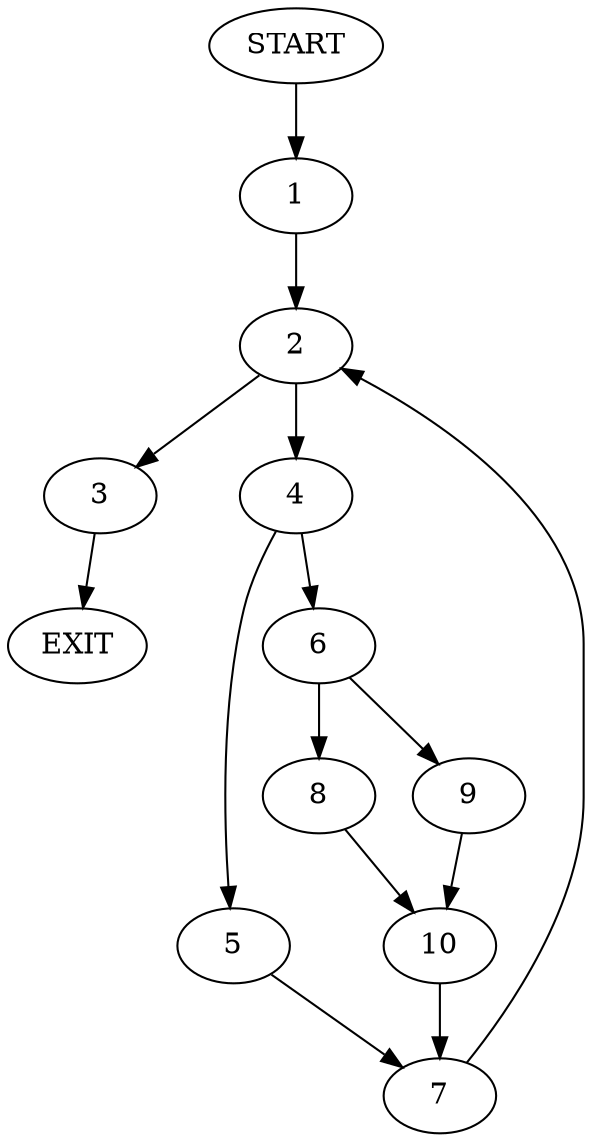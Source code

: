 digraph {
0 [label="START"]
11 [label="EXIT"]
0 -> 1
1 -> 2
2 -> 3
2 -> 4
4 -> 5
4 -> 6
3 -> 11
5 -> 7
6 -> 8
6 -> 9
8 -> 10
9 -> 10
10 -> 7
7 -> 2
}
